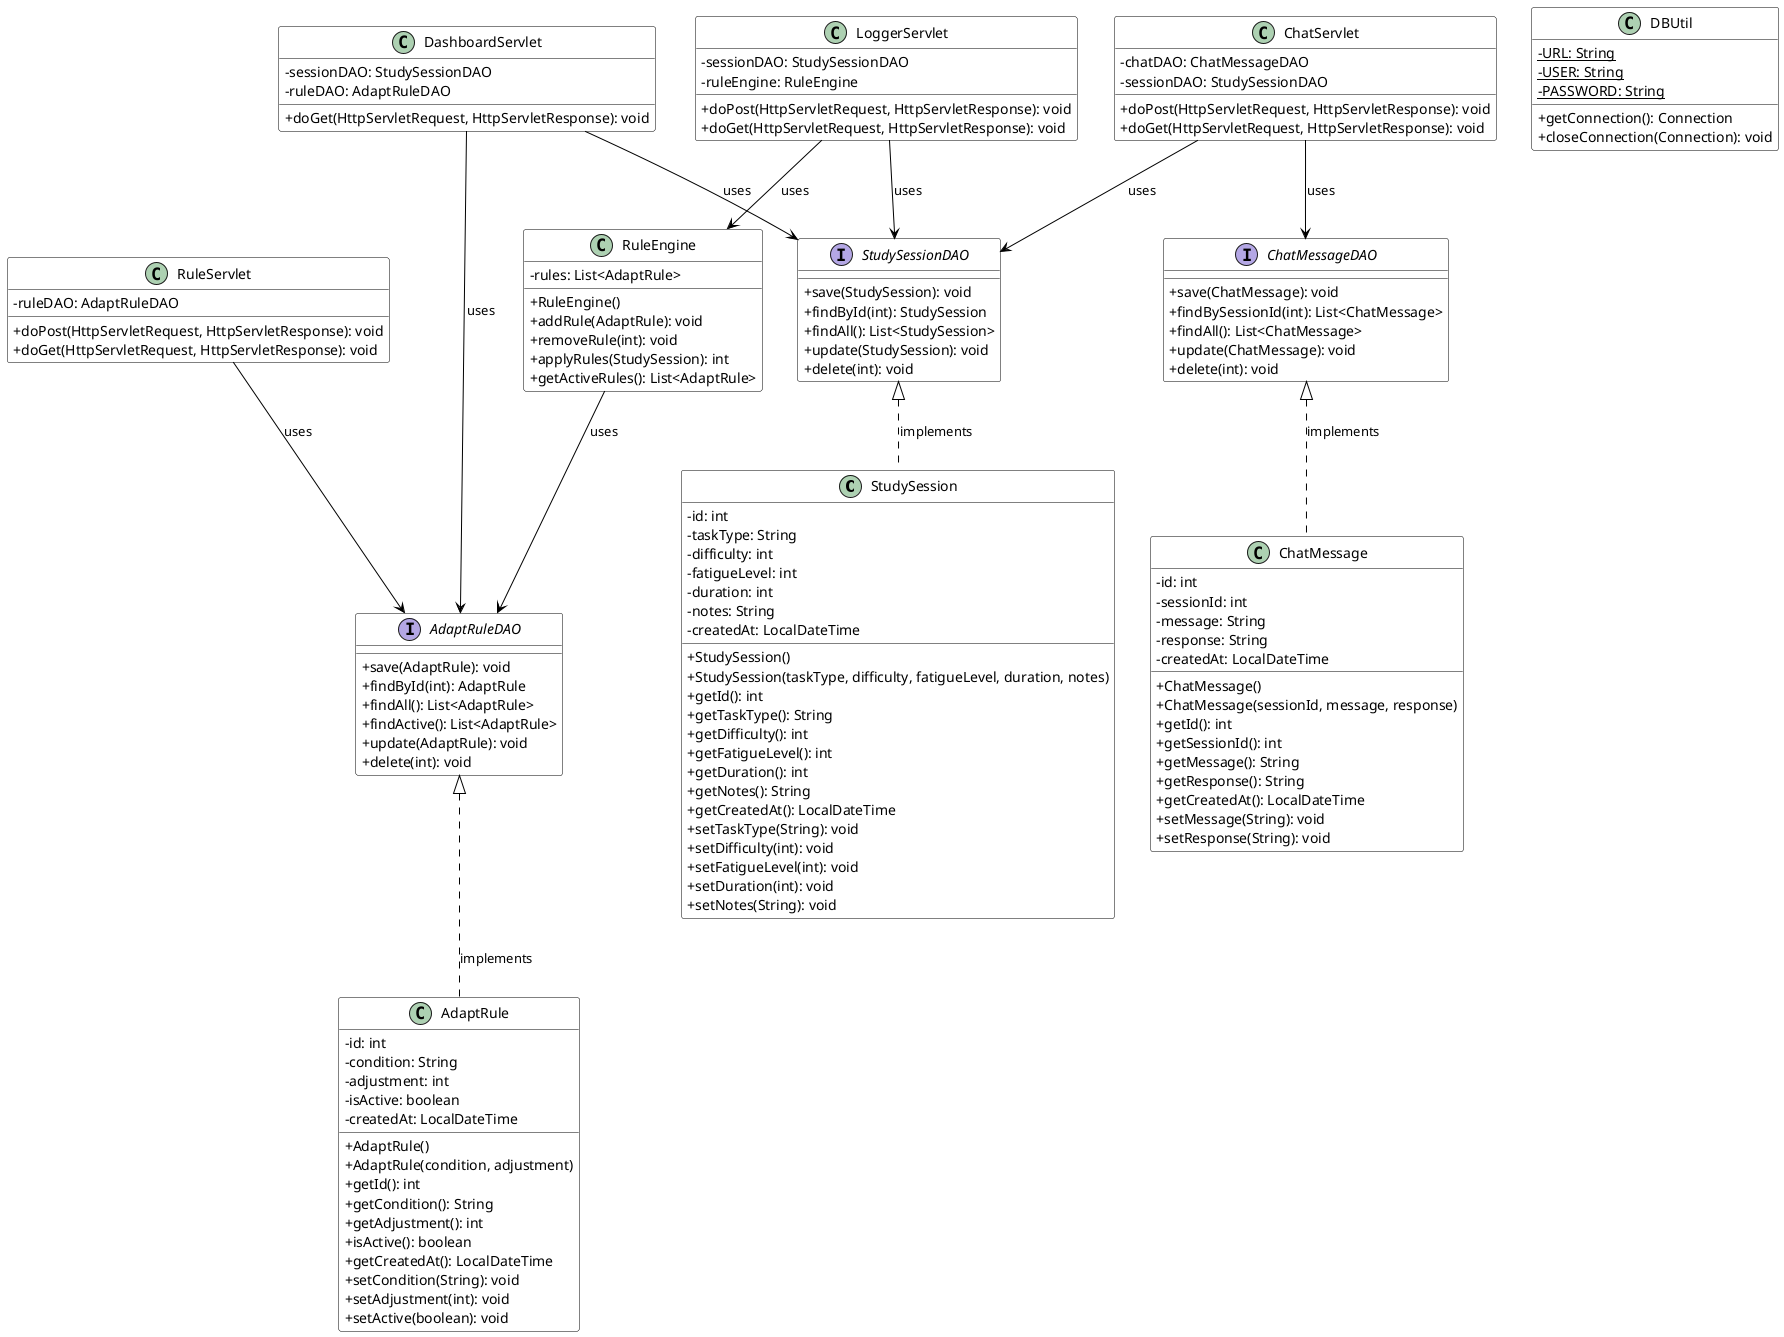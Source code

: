 @startuml FocusMind StudyFlow

' Style settings
skinparam classAttributeIconSize 0
skinparam class {
    BackgroundColor White
    ArrowColor Black
    BorderColor Black
}

' Model Classes
class StudySession {
    -id: int
    -taskType: String
    -difficulty: int
    -fatigueLevel: int
    -duration: int
    -notes: String
    -createdAt: LocalDateTime
    +StudySession()
    +StudySession(taskType, difficulty, fatigueLevel, duration, notes)
    +getId(): int
    +getTaskType(): String
    +getDifficulty(): int
    +getFatigueLevel(): int
    +getDuration(): int
    +getNotes(): String
    +getCreatedAt(): LocalDateTime
    +setTaskType(String): void
    +setDifficulty(int): void
    +setFatigueLevel(int): void
    +setDuration(int): void
    +setNotes(String): void
}

class AdaptRule {
    -id: int
    -condition: String
    -adjustment: int
    -isActive: boolean
    -createdAt: LocalDateTime
    +AdaptRule()
    +AdaptRule(condition, adjustment)
    +getId(): int
    +getCondition(): String
    +getAdjustment(): int
    +isActive(): boolean
    +getCreatedAt(): LocalDateTime
    +setCondition(String): void
    +setAdjustment(int): void
    +setActive(boolean): void
}

class ChatMessage {
    -id: int
    -sessionId: int
    -message: String
    -response: String
    -createdAt: LocalDateTime
    +ChatMessage()
    +ChatMessage(sessionId, message, response)
    +getId(): int
    +getSessionId(): int
    +getMessage(): String
    +getResponse(): String
    +getCreatedAt(): LocalDateTime
    +setMessage(String): void
    +setResponse(String): void
}

' DAO Interfaces
interface StudySessionDAO {
    +save(StudySession): void
    +findById(int): StudySession
    +findAll(): List<StudySession>
    +update(StudySession): void
    +delete(int): void
}

interface AdaptRuleDAO {
    +save(AdaptRule): void
    +findById(int): AdaptRule
    +findAll(): List<AdaptRule>
    +findActive(): List<AdaptRule>
    +update(AdaptRule): void
    +delete(int): void
}

interface ChatMessageDAO {
    +save(ChatMessage): void
    +findBySessionId(int): List<ChatMessage>
    +findAll(): List<ChatMessage>
    +update(ChatMessage): void
    +delete(int): void
}

' Utility Classes
class RuleEngine {
    -rules: List<AdaptRule>
    +RuleEngine()
    +addRule(AdaptRule): void
    +removeRule(int): void
    +applyRules(StudySession): int
    +getActiveRules(): List<AdaptRule>
}

class DBUtil {
    -{static} URL: String
    -{static} USER: String
    -{static} PASSWORD: String
    +getConnection(): Connection
    +closeConnection(Connection): void
}

' Servlet Classes
class LoggerServlet {
    -sessionDAO: StudySessionDAO
    -ruleEngine: RuleEngine
    +doPost(HttpServletRequest, HttpServletResponse): void
    +doGet(HttpServletRequest, HttpServletResponse): void
}

class DashboardServlet {
    -sessionDAO: StudySessionDAO
    -ruleDAO: AdaptRuleDAO
    +doGet(HttpServletRequest, HttpServletResponse): void
}

class RuleServlet {
    -ruleDAO: AdaptRuleDAO
    +doPost(HttpServletRequest, HttpServletResponse): void
    +doGet(HttpServletRequest, HttpServletResponse): void
}

class ChatServlet {
    -chatDAO: ChatMessageDAO
    -sessionDAO: StudySessionDAO
    +doPost(HttpServletRequest, HttpServletResponse): void
    +doGet(HttpServletRequest, HttpServletResponse): void
}

' Relationships
StudySessionDAO <|.. StudySession : implements
AdaptRuleDAO <|.. AdaptRule : implements
ChatMessageDAO <|.. ChatMessage : implements

LoggerServlet --> StudySessionDAO : uses
LoggerServlet --> RuleEngine : uses
DashboardServlet --> StudySessionDAO : uses
DashboardServlet --> AdaptRuleDAO : uses
RuleServlet --> AdaptRuleDAO : uses
ChatServlet --> ChatMessageDAO : uses
ChatServlet --> StudySessionDAO : uses
RuleEngine --> AdaptRuleDAO : uses

@enduml 